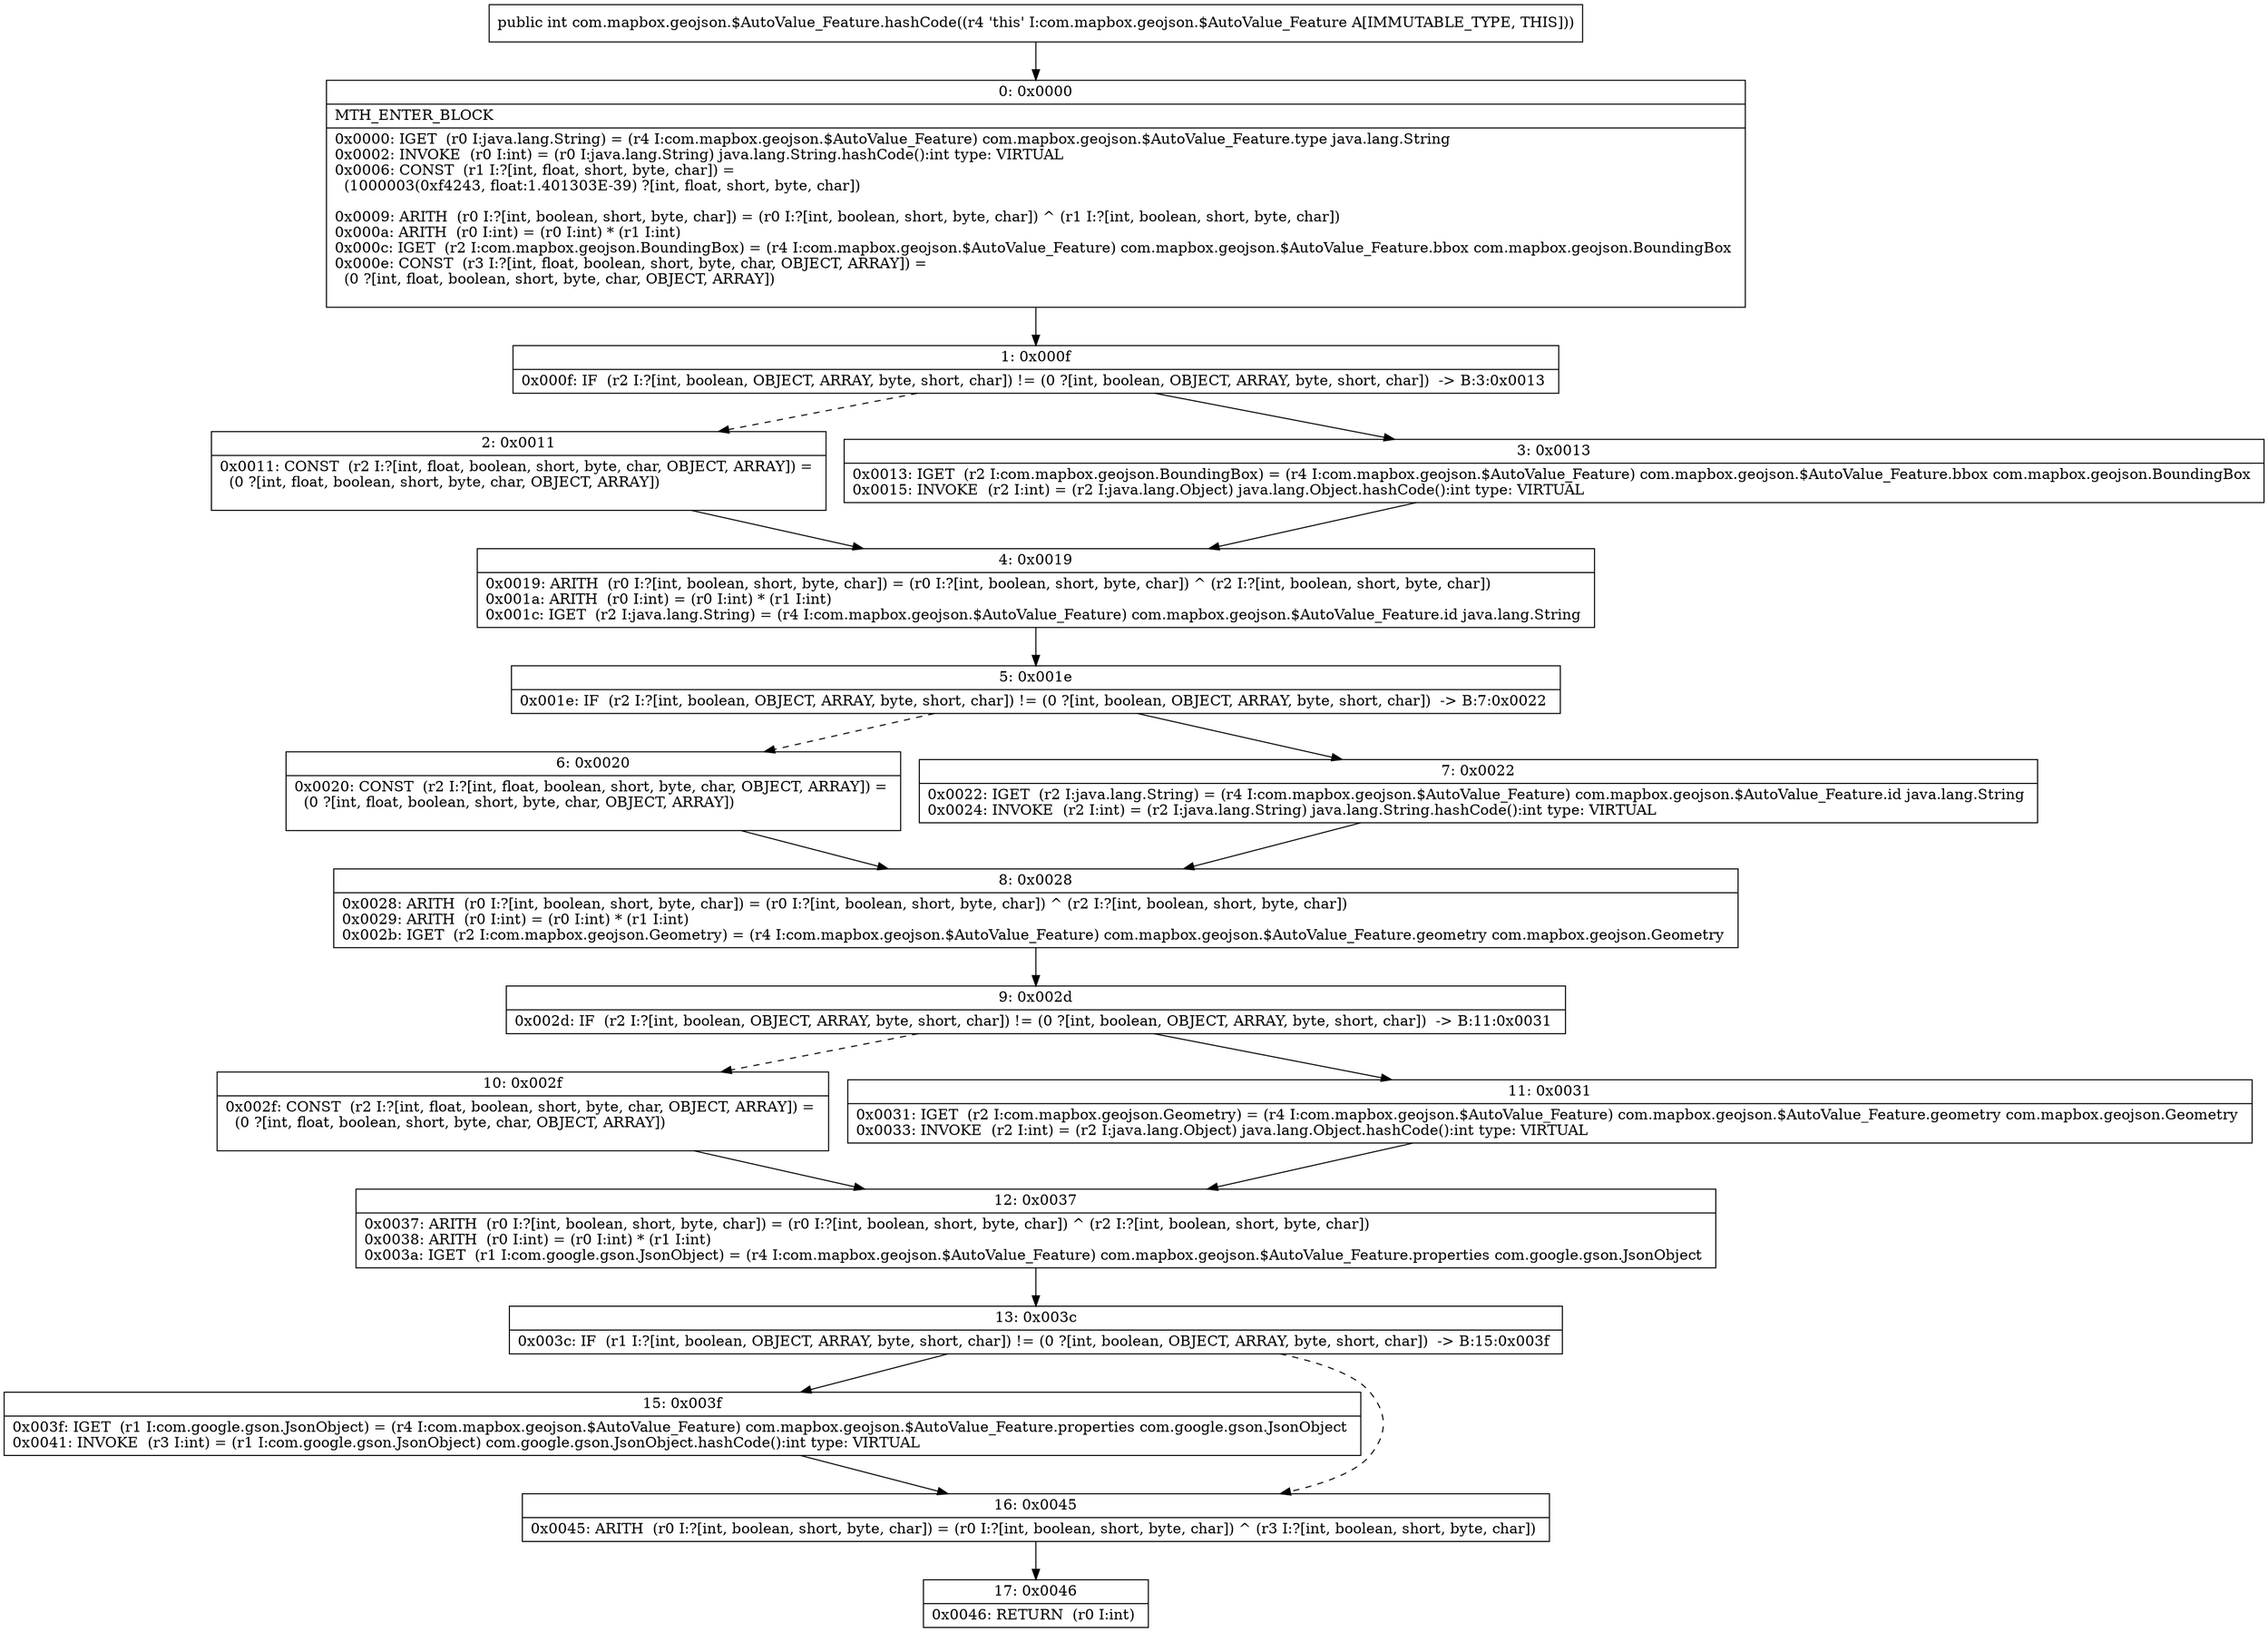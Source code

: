 digraph "CFG forcom.mapbox.geojson.$AutoValue_Feature.hashCode()I" {
Node_0 [shape=record,label="{0\:\ 0x0000|MTH_ENTER_BLOCK\l|0x0000: IGET  (r0 I:java.lang.String) = (r4 I:com.mapbox.geojson.$AutoValue_Feature) com.mapbox.geojson.$AutoValue_Feature.type java.lang.String \l0x0002: INVOKE  (r0 I:int) = (r0 I:java.lang.String) java.lang.String.hashCode():int type: VIRTUAL \l0x0006: CONST  (r1 I:?[int, float, short, byte, char]) = \l  (1000003(0xf4243, float:1.401303E\-39) ?[int, float, short, byte, char])\l \l0x0009: ARITH  (r0 I:?[int, boolean, short, byte, char]) = (r0 I:?[int, boolean, short, byte, char]) ^ (r1 I:?[int, boolean, short, byte, char]) \l0x000a: ARITH  (r0 I:int) = (r0 I:int) * (r1 I:int) \l0x000c: IGET  (r2 I:com.mapbox.geojson.BoundingBox) = (r4 I:com.mapbox.geojson.$AutoValue_Feature) com.mapbox.geojson.$AutoValue_Feature.bbox com.mapbox.geojson.BoundingBox \l0x000e: CONST  (r3 I:?[int, float, boolean, short, byte, char, OBJECT, ARRAY]) = \l  (0 ?[int, float, boolean, short, byte, char, OBJECT, ARRAY])\l \l}"];
Node_1 [shape=record,label="{1\:\ 0x000f|0x000f: IF  (r2 I:?[int, boolean, OBJECT, ARRAY, byte, short, char]) != (0 ?[int, boolean, OBJECT, ARRAY, byte, short, char])  \-\> B:3:0x0013 \l}"];
Node_2 [shape=record,label="{2\:\ 0x0011|0x0011: CONST  (r2 I:?[int, float, boolean, short, byte, char, OBJECT, ARRAY]) = \l  (0 ?[int, float, boolean, short, byte, char, OBJECT, ARRAY])\l \l}"];
Node_3 [shape=record,label="{3\:\ 0x0013|0x0013: IGET  (r2 I:com.mapbox.geojson.BoundingBox) = (r4 I:com.mapbox.geojson.$AutoValue_Feature) com.mapbox.geojson.$AutoValue_Feature.bbox com.mapbox.geojson.BoundingBox \l0x0015: INVOKE  (r2 I:int) = (r2 I:java.lang.Object) java.lang.Object.hashCode():int type: VIRTUAL \l}"];
Node_4 [shape=record,label="{4\:\ 0x0019|0x0019: ARITH  (r0 I:?[int, boolean, short, byte, char]) = (r0 I:?[int, boolean, short, byte, char]) ^ (r2 I:?[int, boolean, short, byte, char]) \l0x001a: ARITH  (r0 I:int) = (r0 I:int) * (r1 I:int) \l0x001c: IGET  (r2 I:java.lang.String) = (r4 I:com.mapbox.geojson.$AutoValue_Feature) com.mapbox.geojson.$AutoValue_Feature.id java.lang.String \l}"];
Node_5 [shape=record,label="{5\:\ 0x001e|0x001e: IF  (r2 I:?[int, boolean, OBJECT, ARRAY, byte, short, char]) != (0 ?[int, boolean, OBJECT, ARRAY, byte, short, char])  \-\> B:7:0x0022 \l}"];
Node_6 [shape=record,label="{6\:\ 0x0020|0x0020: CONST  (r2 I:?[int, float, boolean, short, byte, char, OBJECT, ARRAY]) = \l  (0 ?[int, float, boolean, short, byte, char, OBJECT, ARRAY])\l \l}"];
Node_7 [shape=record,label="{7\:\ 0x0022|0x0022: IGET  (r2 I:java.lang.String) = (r4 I:com.mapbox.geojson.$AutoValue_Feature) com.mapbox.geojson.$AutoValue_Feature.id java.lang.String \l0x0024: INVOKE  (r2 I:int) = (r2 I:java.lang.String) java.lang.String.hashCode():int type: VIRTUAL \l}"];
Node_8 [shape=record,label="{8\:\ 0x0028|0x0028: ARITH  (r0 I:?[int, boolean, short, byte, char]) = (r0 I:?[int, boolean, short, byte, char]) ^ (r2 I:?[int, boolean, short, byte, char]) \l0x0029: ARITH  (r0 I:int) = (r0 I:int) * (r1 I:int) \l0x002b: IGET  (r2 I:com.mapbox.geojson.Geometry) = (r4 I:com.mapbox.geojson.$AutoValue_Feature) com.mapbox.geojson.$AutoValue_Feature.geometry com.mapbox.geojson.Geometry \l}"];
Node_9 [shape=record,label="{9\:\ 0x002d|0x002d: IF  (r2 I:?[int, boolean, OBJECT, ARRAY, byte, short, char]) != (0 ?[int, boolean, OBJECT, ARRAY, byte, short, char])  \-\> B:11:0x0031 \l}"];
Node_10 [shape=record,label="{10\:\ 0x002f|0x002f: CONST  (r2 I:?[int, float, boolean, short, byte, char, OBJECT, ARRAY]) = \l  (0 ?[int, float, boolean, short, byte, char, OBJECT, ARRAY])\l \l}"];
Node_11 [shape=record,label="{11\:\ 0x0031|0x0031: IGET  (r2 I:com.mapbox.geojson.Geometry) = (r4 I:com.mapbox.geojson.$AutoValue_Feature) com.mapbox.geojson.$AutoValue_Feature.geometry com.mapbox.geojson.Geometry \l0x0033: INVOKE  (r2 I:int) = (r2 I:java.lang.Object) java.lang.Object.hashCode():int type: VIRTUAL \l}"];
Node_12 [shape=record,label="{12\:\ 0x0037|0x0037: ARITH  (r0 I:?[int, boolean, short, byte, char]) = (r0 I:?[int, boolean, short, byte, char]) ^ (r2 I:?[int, boolean, short, byte, char]) \l0x0038: ARITH  (r0 I:int) = (r0 I:int) * (r1 I:int) \l0x003a: IGET  (r1 I:com.google.gson.JsonObject) = (r4 I:com.mapbox.geojson.$AutoValue_Feature) com.mapbox.geojson.$AutoValue_Feature.properties com.google.gson.JsonObject \l}"];
Node_13 [shape=record,label="{13\:\ 0x003c|0x003c: IF  (r1 I:?[int, boolean, OBJECT, ARRAY, byte, short, char]) != (0 ?[int, boolean, OBJECT, ARRAY, byte, short, char])  \-\> B:15:0x003f \l}"];
Node_15 [shape=record,label="{15\:\ 0x003f|0x003f: IGET  (r1 I:com.google.gson.JsonObject) = (r4 I:com.mapbox.geojson.$AutoValue_Feature) com.mapbox.geojson.$AutoValue_Feature.properties com.google.gson.JsonObject \l0x0041: INVOKE  (r3 I:int) = (r1 I:com.google.gson.JsonObject) com.google.gson.JsonObject.hashCode():int type: VIRTUAL \l}"];
Node_16 [shape=record,label="{16\:\ 0x0045|0x0045: ARITH  (r0 I:?[int, boolean, short, byte, char]) = (r0 I:?[int, boolean, short, byte, char]) ^ (r3 I:?[int, boolean, short, byte, char]) \l}"];
Node_17 [shape=record,label="{17\:\ 0x0046|0x0046: RETURN  (r0 I:int) \l}"];
MethodNode[shape=record,label="{public int com.mapbox.geojson.$AutoValue_Feature.hashCode((r4 'this' I:com.mapbox.geojson.$AutoValue_Feature A[IMMUTABLE_TYPE, THIS])) }"];
MethodNode -> Node_0;
Node_0 -> Node_1;
Node_1 -> Node_2[style=dashed];
Node_1 -> Node_3;
Node_2 -> Node_4;
Node_3 -> Node_4;
Node_4 -> Node_5;
Node_5 -> Node_6[style=dashed];
Node_5 -> Node_7;
Node_6 -> Node_8;
Node_7 -> Node_8;
Node_8 -> Node_9;
Node_9 -> Node_10[style=dashed];
Node_9 -> Node_11;
Node_10 -> Node_12;
Node_11 -> Node_12;
Node_12 -> Node_13;
Node_13 -> Node_15;
Node_13 -> Node_16[style=dashed];
Node_15 -> Node_16;
Node_16 -> Node_17;
}

